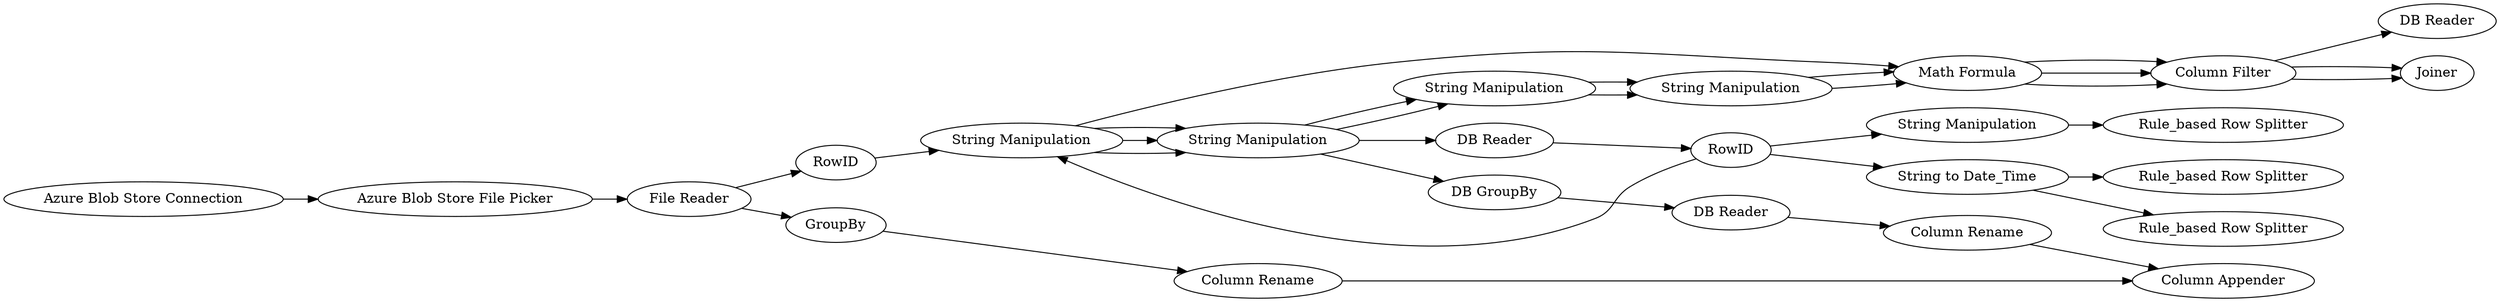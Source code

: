 digraph {
	1 [label="Azure Blob Store File Picker"]
	2 [label="Azure Blob Store Connection"]
	6 [label="File Reader"]
	7 [label="Microsoft SQL Server Connector"]
	8 [label="DB Table Selector"]
	11 [label="DB Table Selector"]
	12 [label="DB Query"]
	13 [label="DB Reader"]
	15 [label="DB Reader"]
	18 [label="DB GroupBy"]
	19 [label=GroupBy]
	20 [label="Column Appender"]
	21 [label="Column Rename"]
	22 [label="Column Rename"]
	7 [label="String Manipulation"]
	8 [label="String Manipulation"]
	9 [label="String Manipulation"]
	10 [label="String Manipulation"]
	11 [label="Math Formula"]
	12 [label="Column Filter"]
	25 [label="DB Reader"]
	7 [label="String Manipulation"]
	8 [label="String Manipulation"]
	9 [label="String Manipulation"]
	10 [label="String Manipulation"]
	11 [label="Math Formula"]
	12 [label="Column Filter"]
	27 [label=Joiner]
	28 [label=RowID]
	29 [label=RowID]
	30 [label="String Manipulation"]
	31 [label="Rule_based Row Splitter"]
	32 [label="String to Date_Time"]
	33 [label="Rule_based Row Splitter"]
	34 [label="Rule_based Row Splitter"]
	7 -> 8
	8 -> 9
	9 -> 10
	10 -> 11
	11 -> 12
	7 -> 8
	8 -> 9
	9 -> 10
	10 -> 11
	11 -> 12
	1 -> 6
	2 -> 1
	6 -> 19
	6 -> 28
	7 -> 11
	7 -> 8
	8 -> 25
	8 -> 18
	11 -> 12
	12 -> 13
	15 -> 21
	18 -> 15
	19 -> 22
	21 -> 20
	22 -> 20
	12 -> 27
	25 -> 29
	12 -> 27
	28 -> 7
	29 -> 30
	29 -> 7
	29 -> 32
	30 -> 31
	32 -> 33
	32 -> 34
	rankdir=LR
}
